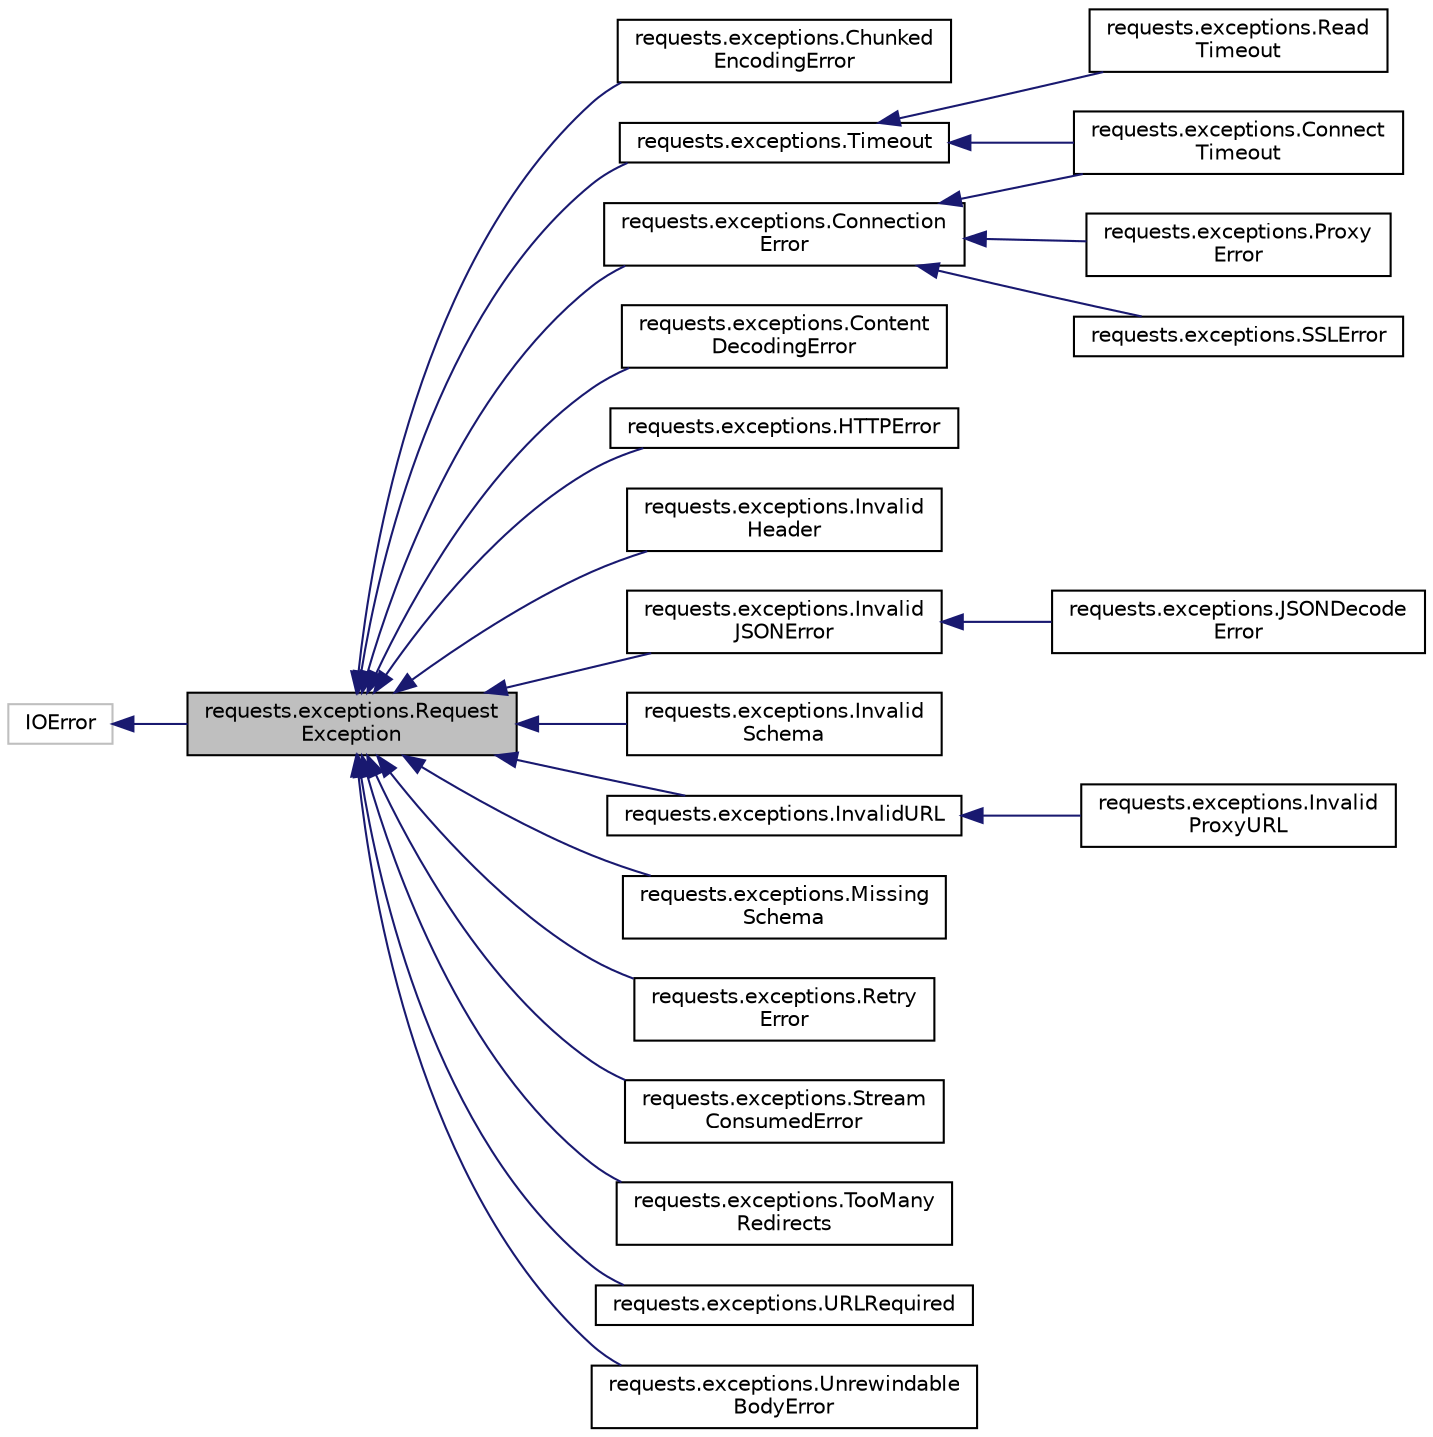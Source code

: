 digraph "requests.exceptions.RequestException"
{
 // LATEX_PDF_SIZE
  edge [fontname="Helvetica",fontsize="10",labelfontname="Helvetica",labelfontsize="10"];
  node [fontname="Helvetica",fontsize="10",shape=record];
  rankdir="LR";
  Node1 [label="requests.exceptions.Request\lException",height=0.2,width=0.4,color="black", fillcolor="grey75", style="filled", fontcolor="black",tooltip=" "];
  Node2 -> Node1 [dir="back",color="midnightblue",fontsize="10",style="solid"];
  Node2 [label="IOError",height=0.2,width=0.4,color="grey75", fillcolor="white", style="filled",tooltip=" "];
  Node1 -> Node3 [dir="back",color="midnightblue",fontsize="10",style="solid"];
  Node3 [label="requests.exceptions.Chunked\lEncodingError",height=0.2,width=0.4,color="black", fillcolor="white", style="filled",URL="$classrequests_1_1exceptions_1_1ChunkedEncodingError.html",tooltip=" "];
  Node1 -> Node4 [dir="back",color="midnightblue",fontsize="10",style="solid"];
  Node4 [label="requests.exceptions.Connection\lError",height=0.2,width=0.4,color="black", fillcolor="white", style="filled",URL="$classrequests_1_1exceptions_1_1ConnectionError.html",tooltip=" "];
  Node4 -> Node5 [dir="back",color="midnightblue",fontsize="10",style="solid"];
  Node5 [label="requests.exceptions.Connect\lTimeout",height=0.2,width=0.4,color="black", fillcolor="white", style="filled",URL="$classrequests_1_1exceptions_1_1ConnectTimeout.html",tooltip=" "];
  Node4 -> Node6 [dir="back",color="midnightblue",fontsize="10",style="solid"];
  Node6 [label="requests.exceptions.Proxy\lError",height=0.2,width=0.4,color="black", fillcolor="white", style="filled",URL="$classrequests_1_1exceptions_1_1ProxyError.html",tooltip=" "];
  Node4 -> Node7 [dir="back",color="midnightblue",fontsize="10",style="solid"];
  Node7 [label="requests.exceptions.SSLError",height=0.2,width=0.4,color="black", fillcolor="white", style="filled",URL="$classrequests_1_1exceptions_1_1SSLError.html",tooltip=" "];
  Node1 -> Node8 [dir="back",color="midnightblue",fontsize="10",style="solid"];
  Node8 [label="requests.exceptions.Content\lDecodingError",height=0.2,width=0.4,color="black", fillcolor="white", style="filled",URL="$classrequests_1_1exceptions_1_1ContentDecodingError.html",tooltip=" "];
  Node1 -> Node9 [dir="back",color="midnightblue",fontsize="10",style="solid"];
  Node9 [label="requests.exceptions.HTTPError",height=0.2,width=0.4,color="black", fillcolor="white", style="filled",URL="$classrequests_1_1exceptions_1_1HTTPError.html",tooltip=" "];
  Node1 -> Node10 [dir="back",color="midnightblue",fontsize="10",style="solid"];
  Node10 [label="requests.exceptions.Invalid\lHeader",height=0.2,width=0.4,color="black", fillcolor="white", style="filled",URL="$classrequests_1_1exceptions_1_1InvalidHeader.html",tooltip=" "];
  Node1 -> Node11 [dir="back",color="midnightblue",fontsize="10",style="solid"];
  Node11 [label="requests.exceptions.Invalid\lJSONError",height=0.2,width=0.4,color="black", fillcolor="white", style="filled",URL="$classrequests_1_1exceptions_1_1InvalidJSONError.html",tooltip=" "];
  Node11 -> Node12 [dir="back",color="midnightblue",fontsize="10",style="solid"];
  Node12 [label="requests.exceptions.JSONDecode\lError",height=0.2,width=0.4,color="black", fillcolor="white", style="filled",URL="$classrequests_1_1exceptions_1_1JSONDecodeError.html",tooltip=" "];
  Node1 -> Node13 [dir="back",color="midnightblue",fontsize="10",style="solid"];
  Node13 [label="requests.exceptions.Invalid\lSchema",height=0.2,width=0.4,color="black", fillcolor="white", style="filled",URL="$classrequests_1_1exceptions_1_1InvalidSchema.html",tooltip=" "];
  Node1 -> Node14 [dir="back",color="midnightblue",fontsize="10",style="solid"];
  Node14 [label="requests.exceptions.InvalidURL",height=0.2,width=0.4,color="black", fillcolor="white", style="filled",URL="$classrequests_1_1exceptions_1_1InvalidURL.html",tooltip=" "];
  Node14 -> Node15 [dir="back",color="midnightblue",fontsize="10",style="solid"];
  Node15 [label="requests.exceptions.Invalid\lProxyURL",height=0.2,width=0.4,color="black", fillcolor="white", style="filled",URL="$classrequests_1_1exceptions_1_1InvalidProxyURL.html",tooltip=" "];
  Node1 -> Node16 [dir="back",color="midnightblue",fontsize="10",style="solid"];
  Node16 [label="requests.exceptions.Missing\lSchema",height=0.2,width=0.4,color="black", fillcolor="white", style="filled",URL="$classrequests_1_1exceptions_1_1MissingSchema.html",tooltip=" "];
  Node1 -> Node17 [dir="back",color="midnightblue",fontsize="10",style="solid"];
  Node17 [label="requests.exceptions.Retry\lError",height=0.2,width=0.4,color="black", fillcolor="white", style="filled",URL="$classrequests_1_1exceptions_1_1RetryError.html",tooltip=" "];
  Node1 -> Node18 [dir="back",color="midnightblue",fontsize="10",style="solid"];
  Node18 [label="requests.exceptions.Stream\lConsumedError",height=0.2,width=0.4,color="black", fillcolor="white", style="filled",URL="$classrequests_1_1exceptions_1_1StreamConsumedError.html",tooltip=" "];
  Node1 -> Node19 [dir="back",color="midnightblue",fontsize="10",style="solid"];
  Node19 [label="requests.exceptions.Timeout",height=0.2,width=0.4,color="black", fillcolor="white", style="filled",URL="$classrequests_1_1exceptions_1_1Timeout.html",tooltip=" "];
  Node19 -> Node5 [dir="back",color="midnightblue",fontsize="10",style="solid"];
  Node19 -> Node20 [dir="back",color="midnightblue",fontsize="10",style="solid"];
  Node20 [label="requests.exceptions.Read\lTimeout",height=0.2,width=0.4,color="black", fillcolor="white", style="filled",URL="$classrequests_1_1exceptions_1_1ReadTimeout.html",tooltip=" "];
  Node1 -> Node21 [dir="back",color="midnightblue",fontsize="10",style="solid"];
  Node21 [label="requests.exceptions.TooMany\lRedirects",height=0.2,width=0.4,color="black", fillcolor="white", style="filled",URL="$classrequests_1_1exceptions_1_1TooManyRedirects.html",tooltip=" "];
  Node1 -> Node22 [dir="back",color="midnightblue",fontsize="10",style="solid"];
  Node22 [label="requests.exceptions.URLRequired",height=0.2,width=0.4,color="black", fillcolor="white", style="filled",URL="$classrequests_1_1exceptions_1_1URLRequired.html",tooltip=" "];
  Node1 -> Node23 [dir="back",color="midnightblue",fontsize="10",style="solid"];
  Node23 [label="requests.exceptions.Unrewindable\lBodyError",height=0.2,width=0.4,color="black", fillcolor="white", style="filled",URL="$classrequests_1_1exceptions_1_1UnrewindableBodyError.html",tooltip=" "];
}
